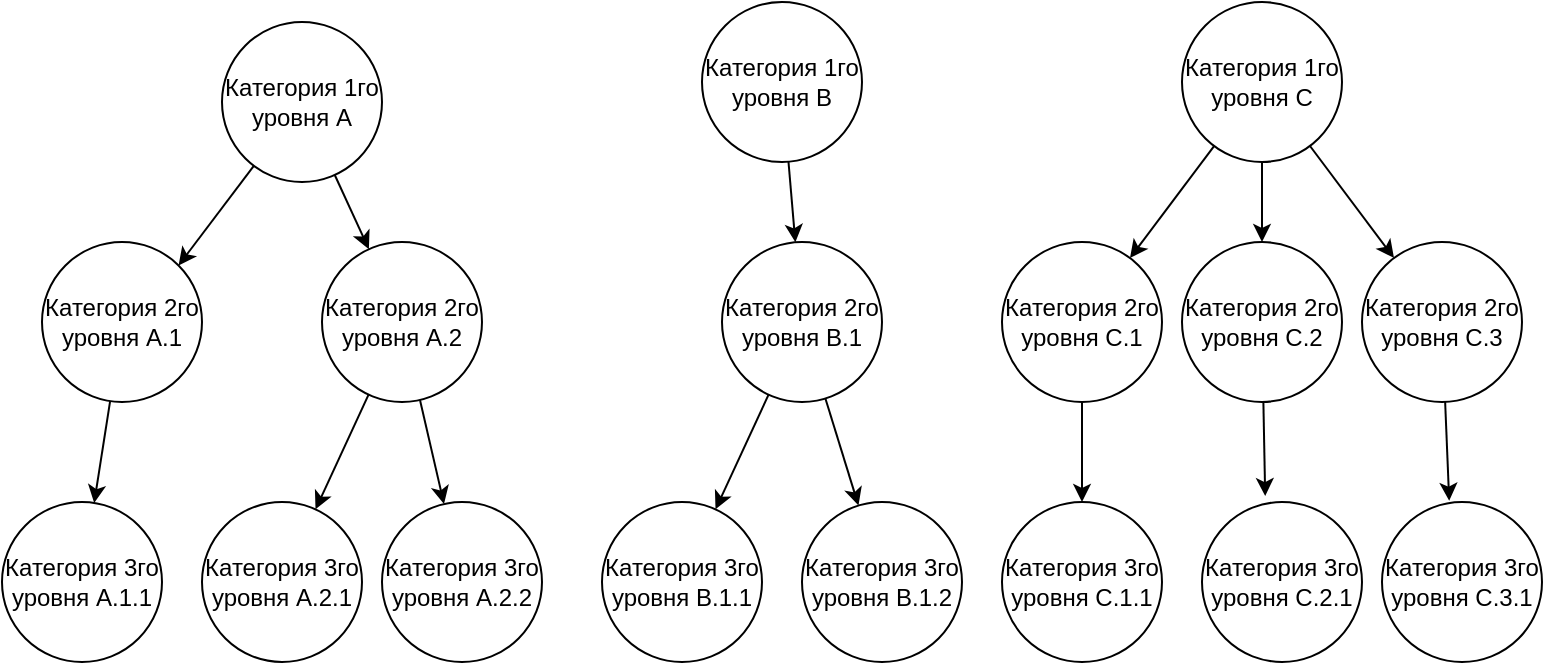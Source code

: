<mxfile version="24.8.6">
  <diagram name="Страница — 1" id="gC614nfCkKjasTFmiuTZ">
    <mxGraphModel dx="1050" dy="565" grid="1" gridSize="10" guides="1" tooltips="1" connect="1" arrows="1" fold="1" page="1" pageScale="1" pageWidth="827" pageHeight="1169" math="0" shadow="0">
      <root>
        <mxCell id="0" />
        <mxCell id="1" parent="0" />
        <mxCell id="n8cB83g8utL09DGacvdY-18" style="rounded=0;orthogonalLoop=1;jettySize=auto;html=1;entryX=1;entryY=0;entryDx=0;entryDy=0;" edge="1" parent="1" source="n8cB83g8utL09DGacvdY-1" target="n8cB83g8utL09DGacvdY-4">
          <mxGeometry relative="1" as="geometry" />
        </mxCell>
        <mxCell id="n8cB83g8utL09DGacvdY-19" style="rounded=0;orthogonalLoop=1;jettySize=auto;html=1;" edge="1" parent="1" source="n8cB83g8utL09DGacvdY-1" target="n8cB83g8utL09DGacvdY-5">
          <mxGeometry relative="1" as="geometry" />
        </mxCell>
        <mxCell id="n8cB83g8utL09DGacvdY-1" value="Категория 1го уровня А" style="ellipse;whiteSpace=wrap;html=1;aspect=fixed;" vertex="1" parent="1">
          <mxGeometry x="150" y="80" width="80" height="80" as="geometry" />
        </mxCell>
        <mxCell id="n8cB83g8utL09DGacvdY-23" style="edgeStyle=none;shape=connector;rounded=0;orthogonalLoop=1;jettySize=auto;html=1;strokeColor=default;align=center;verticalAlign=middle;fontFamily=Helvetica;fontSize=11;fontColor=default;labelBackgroundColor=default;endArrow=classic;" edge="1" parent="1" source="n8cB83g8utL09DGacvdY-2" target="n8cB83g8utL09DGacvdY-6">
          <mxGeometry relative="1" as="geometry" />
        </mxCell>
        <mxCell id="n8cB83g8utL09DGacvdY-2" value="Категория 1го уровня B" style="ellipse;whiteSpace=wrap;html=1;aspect=fixed;" vertex="1" parent="1">
          <mxGeometry x="390" y="70" width="80" height="80" as="geometry" />
        </mxCell>
        <mxCell id="n8cB83g8utL09DGacvdY-26" style="edgeStyle=none;shape=connector;rounded=0;orthogonalLoop=1;jettySize=auto;html=1;strokeColor=default;align=center;verticalAlign=middle;fontFamily=Helvetica;fontSize=11;fontColor=default;labelBackgroundColor=default;endArrow=classic;" edge="1" parent="1" source="n8cB83g8utL09DGacvdY-3" target="n8cB83g8utL09DGacvdY-7">
          <mxGeometry relative="1" as="geometry" />
        </mxCell>
        <mxCell id="n8cB83g8utL09DGacvdY-27" style="edgeStyle=none;shape=connector;rounded=0;orthogonalLoop=1;jettySize=auto;html=1;strokeColor=default;align=center;verticalAlign=middle;fontFamily=Helvetica;fontSize=11;fontColor=default;labelBackgroundColor=default;endArrow=classic;" edge="1" parent="1" source="n8cB83g8utL09DGacvdY-3" target="n8cB83g8utL09DGacvdY-9">
          <mxGeometry relative="1" as="geometry" />
        </mxCell>
        <mxCell id="n8cB83g8utL09DGacvdY-28" style="edgeStyle=none;shape=connector;rounded=0;orthogonalLoop=1;jettySize=auto;html=1;strokeColor=default;align=center;verticalAlign=middle;fontFamily=Helvetica;fontSize=11;fontColor=default;labelBackgroundColor=default;endArrow=classic;" edge="1" parent="1" source="n8cB83g8utL09DGacvdY-3" target="n8cB83g8utL09DGacvdY-8">
          <mxGeometry relative="1" as="geometry" />
        </mxCell>
        <mxCell id="n8cB83g8utL09DGacvdY-3" value="Категория 1го уровня C" style="ellipse;whiteSpace=wrap;html=1;aspect=fixed;" vertex="1" parent="1">
          <mxGeometry x="630" y="70" width="80" height="80" as="geometry" />
        </mxCell>
        <mxCell id="n8cB83g8utL09DGacvdY-20" style="edgeStyle=none;shape=connector;rounded=0;orthogonalLoop=1;jettySize=auto;html=1;strokeColor=default;align=center;verticalAlign=middle;fontFamily=Helvetica;fontSize=11;fontColor=default;labelBackgroundColor=default;endArrow=classic;" edge="1" parent="1" source="n8cB83g8utL09DGacvdY-4" target="n8cB83g8utL09DGacvdY-10">
          <mxGeometry relative="1" as="geometry" />
        </mxCell>
        <mxCell id="n8cB83g8utL09DGacvdY-4" value="Категория 2го уровня А.1" style="ellipse;whiteSpace=wrap;html=1;aspect=fixed;" vertex="1" parent="1">
          <mxGeometry x="60" y="190" width="80" height="80" as="geometry" />
        </mxCell>
        <mxCell id="n8cB83g8utL09DGacvdY-21" style="edgeStyle=none;shape=connector;rounded=0;orthogonalLoop=1;jettySize=auto;html=1;strokeColor=default;align=center;verticalAlign=middle;fontFamily=Helvetica;fontSize=11;fontColor=default;labelBackgroundColor=default;endArrow=classic;" edge="1" parent="1" source="n8cB83g8utL09DGacvdY-5" target="n8cB83g8utL09DGacvdY-11">
          <mxGeometry relative="1" as="geometry" />
        </mxCell>
        <mxCell id="n8cB83g8utL09DGacvdY-22" style="edgeStyle=none;shape=connector;rounded=0;orthogonalLoop=1;jettySize=auto;html=1;strokeColor=default;align=center;verticalAlign=middle;fontFamily=Helvetica;fontSize=11;fontColor=default;labelBackgroundColor=default;endArrow=classic;" edge="1" parent="1" source="n8cB83g8utL09DGacvdY-5" target="n8cB83g8utL09DGacvdY-12">
          <mxGeometry relative="1" as="geometry" />
        </mxCell>
        <mxCell id="n8cB83g8utL09DGacvdY-5" value="Категория 2го уровня А.2" style="ellipse;whiteSpace=wrap;html=1;aspect=fixed;" vertex="1" parent="1">
          <mxGeometry x="200" y="190" width="80" height="80" as="geometry" />
        </mxCell>
        <mxCell id="n8cB83g8utL09DGacvdY-24" style="edgeStyle=none;shape=connector;rounded=0;orthogonalLoop=1;jettySize=auto;html=1;strokeColor=default;align=center;verticalAlign=middle;fontFamily=Helvetica;fontSize=11;fontColor=default;labelBackgroundColor=default;endArrow=classic;" edge="1" parent="1" source="n8cB83g8utL09DGacvdY-6" target="n8cB83g8utL09DGacvdY-13">
          <mxGeometry relative="1" as="geometry" />
        </mxCell>
        <mxCell id="n8cB83g8utL09DGacvdY-25" style="edgeStyle=none;shape=connector;rounded=0;orthogonalLoop=1;jettySize=auto;html=1;strokeColor=default;align=center;verticalAlign=middle;fontFamily=Helvetica;fontSize=11;fontColor=default;labelBackgroundColor=default;endArrow=classic;" edge="1" parent="1" source="n8cB83g8utL09DGacvdY-6" target="n8cB83g8utL09DGacvdY-14">
          <mxGeometry relative="1" as="geometry" />
        </mxCell>
        <mxCell id="n8cB83g8utL09DGacvdY-6" value="Категория 2го уровня В.1" style="ellipse;whiteSpace=wrap;html=1;aspect=fixed;" vertex="1" parent="1">
          <mxGeometry x="400" y="190" width="80" height="80" as="geometry" />
        </mxCell>
        <mxCell id="n8cB83g8utL09DGacvdY-30" style="edgeStyle=none;shape=connector;rounded=0;orthogonalLoop=1;jettySize=auto;html=1;entryX=0.5;entryY=0;entryDx=0;entryDy=0;strokeColor=default;align=center;verticalAlign=middle;fontFamily=Helvetica;fontSize=11;fontColor=default;labelBackgroundColor=default;endArrow=classic;" edge="1" parent="1" source="n8cB83g8utL09DGacvdY-7" target="n8cB83g8utL09DGacvdY-15">
          <mxGeometry relative="1" as="geometry" />
        </mxCell>
        <mxCell id="n8cB83g8utL09DGacvdY-7" value="Категория 2го уровня С.1" style="ellipse;whiteSpace=wrap;html=1;aspect=fixed;" vertex="1" parent="1">
          <mxGeometry x="540" y="190" width="80" height="80" as="geometry" />
        </mxCell>
        <mxCell id="n8cB83g8utL09DGacvdY-8" value="Категория 2го уровня С.3" style="ellipse;whiteSpace=wrap;html=1;aspect=fixed;" vertex="1" parent="1">
          <mxGeometry x="720" y="190" width="80" height="80" as="geometry" />
        </mxCell>
        <mxCell id="n8cB83g8utL09DGacvdY-9" value="Категория 2го уровня С.2" style="ellipse;whiteSpace=wrap;html=1;aspect=fixed;" vertex="1" parent="1">
          <mxGeometry x="630" y="190" width="80" height="80" as="geometry" />
        </mxCell>
        <mxCell id="n8cB83g8utL09DGacvdY-10" value="Категория 3го уровня А.1.1" style="ellipse;whiteSpace=wrap;html=1;aspect=fixed;" vertex="1" parent="1">
          <mxGeometry x="40" y="320" width="80" height="80" as="geometry" />
        </mxCell>
        <mxCell id="n8cB83g8utL09DGacvdY-11" value="Категория 3го уровня А.2.1" style="ellipse;whiteSpace=wrap;html=1;aspect=fixed;" vertex="1" parent="1">
          <mxGeometry x="140" y="320" width="80" height="80" as="geometry" />
        </mxCell>
        <mxCell id="n8cB83g8utL09DGacvdY-12" value="Категория 3го уровня А.2.2" style="ellipse;whiteSpace=wrap;html=1;aspect=fixed;" vertex="1" parent="1">
          <mxGeometry x="230" y="320" width="80" height="80" as="geometry" />
        </mxCell>
        <mxCell id="n8cB83g8utL09DGacvdY-13" value="Категория 3го уровня В.1.1" style="ellipse;whiteSpace=wrap;html=1;aspect=fixed;" vertex="1" parent="1">
          <mxGeometry x="340" y="320" width="80" height="80" as="geometry" />
        </mxCell>
        <mxCell id="n8cB83g8utL09DGacvdY-14" value="Категория 3го уровня В.1.2" style="ellipse;whiteSpace=wrap;html=1;aspect=fixed;" vertex="1" parent="1">
          <mxGeometry x="440" y="320" width="80" height="80" as="geometry" />
        </mxCell>
        <mxCell id="n8cB83g8utL09DGacvdY-15" value="Категория 3го уровня С.1.1" style="ellipse;whiteSpace=wrap;html=1;aspect=fixed;" vertex="1" parent="1">
          <mxGeometry x="540" y="320" width="80" height="80" as="geometry" />
        </mxCell>
        <mxCell id="n8cB83g8utL09DGacvdY-16" value="Категория 3го уровня С.2.1" style="ellipse;whiteSpace=wrap;html=1;aspect=fixed;" vertex="1" parent="1">
          <mxGeometry x="640" y="320" width="80" height="80" as="geometry" />
        </mxCell>
        <mxCell id="n8cB83g8utL09DGacvdY-17" value="Категория 3го уровня С.3.1" style="ellipse;whiteSpace=wrap;html=1;aspect=fixed;" vertex="1" parent="1">
          <mxGeometry x="730" y="320" width="80" height="80" as="geometry" />
        </mxCell>
        <mxCell id="n8cB83g8utL09DGacvdY-31" style="edgeStyle=none;shape=connector;rounded=0;orthogonalLoop=1;jettySize=auto;html=1;entryX=0.395;entryY=-0.037;entryDx=0;entryDy=0;entryPerimeter=0;strokeColor=default;align=center;verticalAlign=middle;fontFamily=Helvetica;fontSize=11;fontColor=default;labelBackgroundColor=default;endArrow=classic;" edge="1" parent="1" source="n8cB83g8utL09DGacvdY-9" target="n8cB83g8utL09DGacvdY-16">
          <mxGeometry relative="1" as="geometry" />
        </mxCell>
        <mxCell id="n8cB83g8utL09DGacvdY-32" style="edgeStyle=none;shape=connector;rounded=0;orthogonalLoop=1;jettySize=auto;html=1;entryX=0.42;entryY=-0.008;entryDx=0;entryDy=0;entryPerimeter=0;strokeColor=default;align=center;verticalAlign=middle;fontFamily=Helvetica;fontSize=11;fontColor=default;labelBackgroundColor=default;endArrow=classic;" edge="1" parent="1" source="n8cB83g8utL09DGacvdY-8" target="n8cB83g8utL09DGacvdY-17">
          <mxGeometry relative="1" as="geometry" />
        </mxCell>
      </root>
    </mxGraphModel>
  </diagram>
</mxfile>
